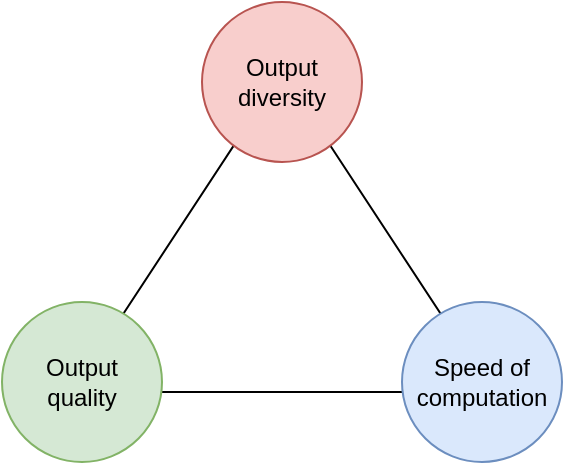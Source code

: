 <mxfile version="22.1.18" type="device">
  <diagram name="Page-1" id="5-UvtpBtOoiSB6YWCKEy">
    <mxGraphModel dx="678" dy="473" grid="1" gridSize="10" guides="1" tooltips="1" connect="1" arrows="1" fold="1" page="1" pageScale="1" pageWidth="850" pageHeight="1100" math="0" shadow="0">
      <root>
        <mxCell id="0" />
        <mxCell id="1" parent="0" />
        <mxCell id="meIlSWVv1D3KrbEMHYhf-2" value="" style="triangle;whiteSpace=wrap;html=1;rotation=-90;fillColor=none;" vertex="1" parent="1">
          <mxGeometry x="150" y="50" width="160" height="210" as="geometry" />
        </mxCell>
        <mxCell id="meIlSWVv1D3KrbEMHYhf-1" value="Output&lt;br&gt;diversity" style="ellipse;whiteSpace=wrap;html=1;fillColor=#f8cecc;strokeColor=#b85450;" vertex="1" parent="1">
          <mxGeometry x="190" y="40" width="80" height="80" as="geometry" />
        </mxCell>
        <mxCell id="meIlSWVv1D3KrbEMHYhf-3" value="Speed of&lt;br&gt;computation" style="ellipse;whiteSpace=wrap;html=1;fillColor=#dae8fc;strokeColor=#6c8ebf;" vertex="1" parent="1">
          <mxGeometry x="290" y="190" width="80" height="80" as="geometry" />
        </mxCell>
        <mxCell id="meIlSWVv1D3KrbEMHYhf-4" value="Output&lt;br&gt;quality" style="ellipse;whiteSpace=wrap;html=1;fillColor=#d5e8d4;strokeColor=#82b366;" vertex="1" parent="1">
          <mxGeometry x="90" y="190" width="80" height="80" as="geometry" />
        </mxCell>
      </root>
    </mxGraphModel>
  </diagram>
</mxfile>
